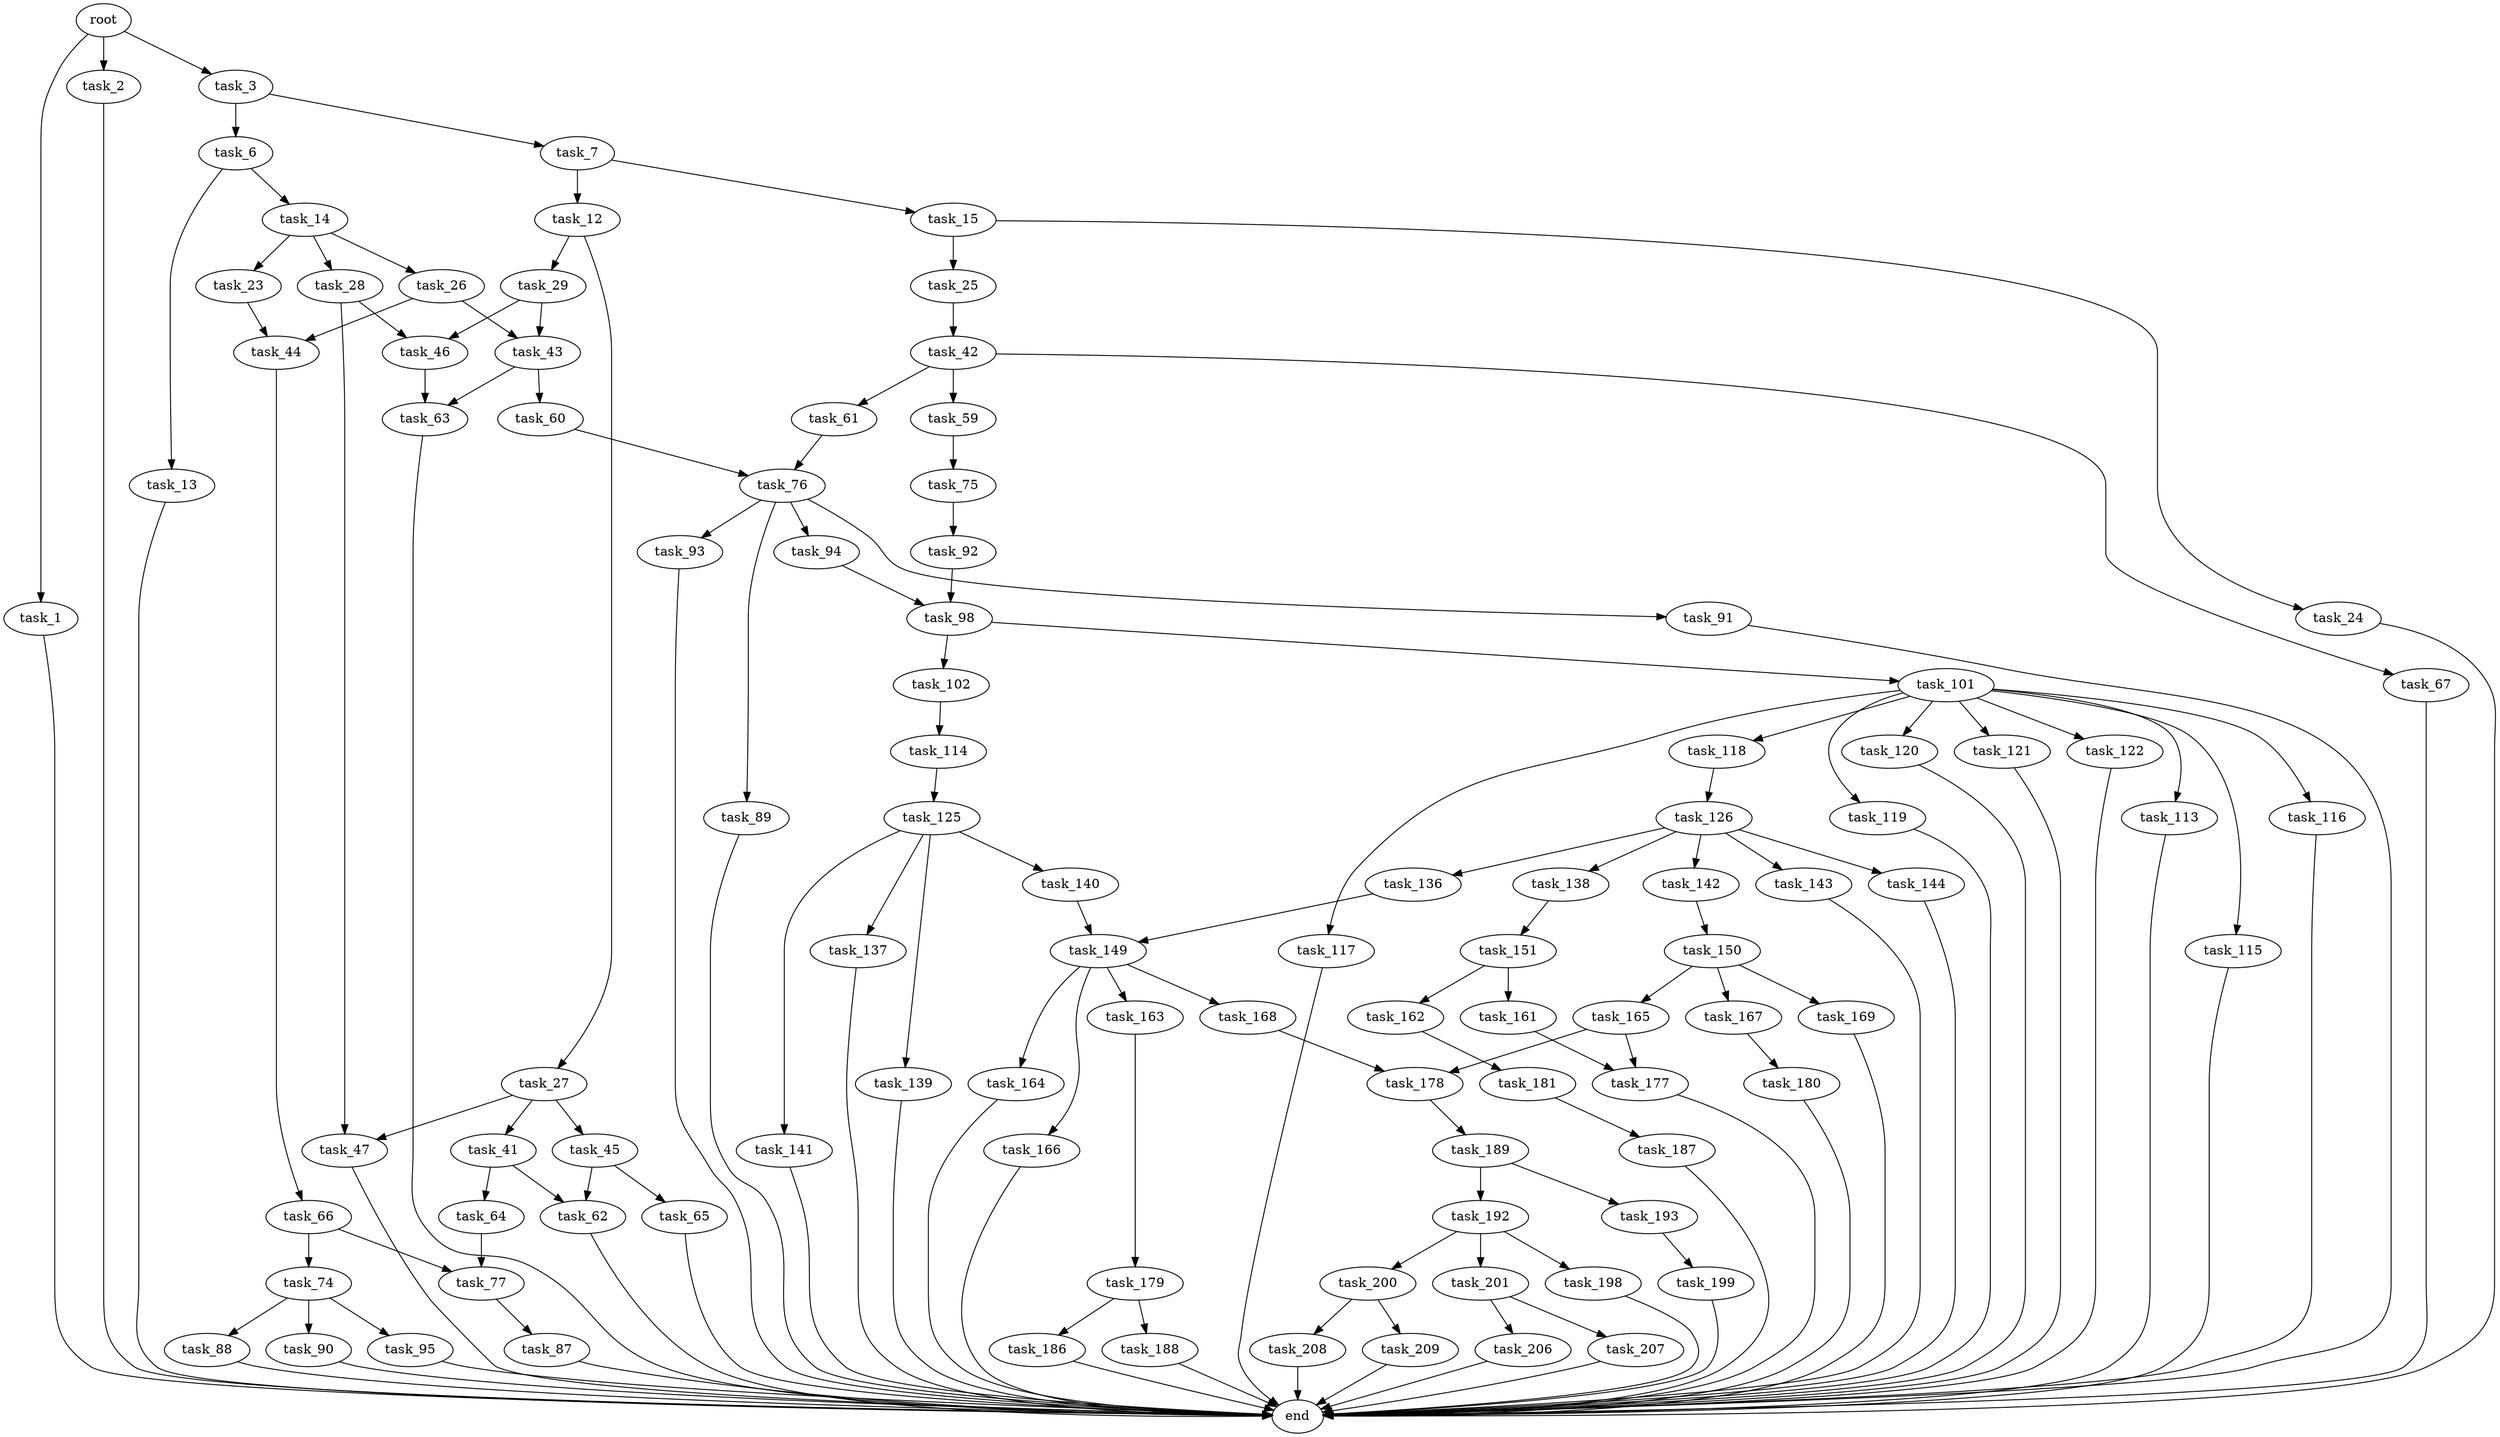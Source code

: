 digraph G {
  root [size="0.000000"];
  task_1 [size="294385677872.000000"];
  task_2 [size="8589934592.000000"];
  task_3 [size="549755813888.000000"];
  end [size="0.000000"];
  task_6 [size="423355951522.000000"];
  task_7 [size="7789387578.000000"];
  task_13 [size="365920789128.000000"];
  task_14 [size="11676488990.000000"];
  task_12 [size="1073741824000.000000"];
  task_15 [size="113923256520.000000"];
  task_27 [size="578347345778.000000"];
  task_29 [size="239175640216.000000"];
  task_23 [size="805350021216.000000"];
  task_26 [size="782757789696.000000"];
  task_28 [size="2086684894.000000"];
  task_24 [size="8589934592.000000"];
  task_25 [size="543510307441.000000"];
  task_44 [size="3355696875.000000"];
  task_42 [size="31763066410.000000"];
  task_43 [size="148965077964.000000"];
  task_41 [size="7246178756.000000"];
  task_45 [size="549755813888.000000"];
  task_47 [size="2090393016.000000"];
  task_46 [size="1231480324403.000000"];
  task_62 [size="549755813888.000000"];
  task_64 [size="205084078274.000000"];
  task_59 [size="368293445632.000000"];
  task_61 [size="22259602090.000000"];
  task_67 [size="28991029248.000000"];
  task_60 [size="454693509342.000000"];
  task_63 [size="323799272343.000000"];
  task_66 [size="1073741824000.000000"];
  task_65 [size="15295542423.000000"];
  task_75 [size="1073741824000.000000"];
  task_76 [size="38852342578.000000"];
  task_77 [size="42631286877.000000"];
  task_74 [size="18816309101.000000"];
  task_88 [size="549755813888.000000"];
  task_90 [size="23788282338.000000"];
  task_95 [size="8589934592.000000"];
  task_92 [size="307232654464.000000"];
  task_89 [size="1165885359655.000000"];
  task_91 [size="9809792114.000000"];
  task_93 [size="782757789696.000000"];
  task_94 [size="2686943995.000000"];
  task_87 [size="8217371880.000000"];
  task_98 [size="782757789696.000000"];
  task_101 [size="1073741824000.000000"];
  task_102 [size="16270751214.000000"];
  task_113 [size="368293445632.000000"];
  task_115 [size="1073741824000.000000"];
  task_116 [size="1799881996.000000"];
  task_117 [size="368293445632.000000"];
  task_118 [size="2566358437.000000"];
  task_119 [size="30336028006.000000"];
  task_120 [size="549755813888.000000"];
  task_121 [size="299325442041.000000"];
  task_122 [size="28991029248.000000"];
  task_114 [size="812682610349.000000"];
  task_125 [size="14473407890.000000"];
  task_126 [size="287256635187.000000"];
  task_137 [size="3194662198.000000"];
  task_139 [size="368293445632.000000"];
  task_140 [size="8589934592.000000"];
  task_141 [size="782757789696.000000"];
  task_136 [size="231928233984.000000"];
  task_138 [size="87409429071.000000"];
  task_142 [size="480441673432.000000"];
  task_143 [size="71928154812.000000"];
  task_144 [size="28991029248.000000"];
  task_149 [size="4387038142.000000"];
  task_151 [size="37960808978.000000"];
  task_150 [size="42430480200.000000"];
  task_163 [size="24863152814.000000"];
  task_164 [size="103552735817.000000"];
  task_166 [size="571860641274.000000"];
  task_168 [size="47620916702.000000"];
  task_165 [size="25139597819.000000"];
  task_167 [size="68719476736.000000"];
  task_169 [size="368293445632.000000"];
  task_161 [size="134217728000.000000"];
  task_162 [size="368293445632.000000"];
  task_177 [size="257419825389.000000"];
  task_181 [size="1523539826.000000"];
  task_179 [size="368293445632.000000"];
  task_178 [size="2684483147.000000"];
  task_180 [size="49430415175.000000"];
  task_189 [size="5904569532.000000"];
  task_186 [size="20086071396.000000"];
  task_188 [size="856112911.000000"];
  task_187 [size="3161144931.000000"];
  task_192 [size="28991029248.000000"];
  task_193 [size="782757789696.000000"];
  task_198 [size="368293445632.000000"];
  task_200 [size="68719476736.000000"];
  task_201 [size="38570047695.000000"];
  task_199 [size="134217728000.000000"];
  task_208 [size="4945703340.000000"];
  task_209 [size="16163676627.000000"];
  task_206 [size="782757789696.000000"];
  task_207 [size="1125197370.000000"];

  root -> task_1 [size="1.000000"];
  root -> task_2 [size="1.000000"];
  root -> task_3 [size="1.000000"];
  task_1 -> end [size="1.000000"];
  task_2 -> end [size="1.000000"];
  task_3 -> task_6 [size="536870912.000000"];
  task_3 -> task_7 [size="536870912.000000"];
  task_6 -> task_13 [size="301989888.000000"];
  task_6 -> task_14 [size="301989888.000000"];
  task_7 -> task_12 [size="838860800.000000"];
  task_7 -> task_15 [size="838860800.000000"];
  task_13 -> end [size="1.000000"];
  task_14 -> task_23 [size="679477248.000000"];
  task_14 -> task_26 [size="679477248.000000"];
  task_14 -> task_28 [size="679477248.000000"];
  task_12 -> task_27 [size="838860800.000000"];
  task_12 -> task_29 [size="838860800.000000"];
  task_15 -> task_24 [size="134217728.000000"];
  task_15 -> task_25 [size="134217728.000000"];
  task_27 -> task_41 [size="411041792.000000"];
  task_27 -> task_45 [size="411041792.000000"];
  task_27 -> task_47 [size="411041792.000000"];
  task_29 -> task_43 [size="209715200.000000"];
  task_29 -> task_46 [size="209715200.000000"];
  task_23 -> task_44 [size="536870912.000000"];
  task_26 -> task_43 [size="679477248.000000"];
  task_26 -> task_44 [size="679477248.000000"];
  task_28 -> task_46 [size="33554432.000000"];
  task_28 -> task_47 [size="33554432.000000"];
  task_24 -> end [size="1.000000"];
  task_25 -> task_42 [size="679477248.000000"];
  task_44 -> task_66 [size="75497472.000000"];
  task_42 -> task_59 [size="679477248.000000"];
  task_42 -> task_61 [size="679477248.000000"];
  task_42 -> task_67 [size="679477248.000000"];
  task_43 -> task_60 [size="134217728.000000"];
  task_43 -> task_63 [size="134217728.000000"];
  task_41 -> task_62 [size="134217728.000000"];
  task_41 -> task_64 [size="134217728.000000"];
  task_45 -> task_62 [size="536870912.000000"];
  task_45 -> task_65 [size="536870912.000000"];
  task_47 -> end [size="1.000000"];
  task_46 -> task_63 [size="838860800.000000"];
  task_62 -> end [size="1.000000"];
  task_64 -> task_77 [size="209715200.000000"];
  task_59 -> task_75 [size="411041792.000000"];
  task_61 -> task_76 [size="679477248.000000"];
  task_67 -> end [size="1.000000"];
  task_60 -> task_76 [size="838860800.000000"];
  task_63 -> end [size="1.000000"];
  task_66 -> task_74 [size="838860800.000000"];
  task_66 -> task_77 [size="838860800.000000"];
  task_65 -> end [size="1.000000"];
  task_75 -> task_92 [size="838860800.000000"];
  task_76 -> task_89 [size="838860800.000000"];
  task_76 -> task_91 [size="838860800.000000"];
  task_76 -> task_93 [size="838860800.000000"];
  task_76 -> task_94 [size="838860800.000000"];
  task_77 -> task_87 [size="33554432.000000"];
  task_74 -> task_88 [size="301989888.000000"];
  task_74 -> task_90 [size="301989888.000000"];
  task_74 -> task_95 [size="301989888.000000"];
  task_88 -> end [size="1.000000"];
  task_90 -> end [size="1.000000"];
  task_95 -> end [size="1.000000"];
  task_92 -> task_98 [size="411041792.000000"];
  task_89 -> end [size="1.000000"];
  task_91 -> end [size="1.000000"];
  task_93 -> end [size="1.000000"];
  task_94 -> task_98 [size="134217728.000000"];
  task_87 -> end [size="1.000000"];
  task_98 -> task_101 [size="679477248.000000"];
  task_98 -> task_102 [size="679477248.000000"];
  task_101 -> task_113 [size="838860800.000000"];
  task_101 -> task_115 [size="838860800.000000"];
  task_101 -> task_116 [size="838860800.000000"];
  task_101 -> task_117 [size="838860800.000000"];
  task_101 -> task_118 [size="838860800.000000"];
  task_101 -> task_119 [size="838860800.000000"];
  task_101 -> task_120 [size="838860800.000000"];
  task_101 -> task_121 [size="838860800.000000"];
  task_101 -> task_122 [size="838860800.000000"];
  task_102 -> task_114 [size="301989888.000000"];
  task_113 -> end [size="1.000000"];
  task_115 -> end [size="1.000000"];
  task_116 -> end [size="1.000000"];
  task_117 -> end [size="1.000000"];
  task_118 -> task_126 [size="209715200.000000"];
  task_119 -> end [size="1.000000"];
  task_120 -> end [size="1.000000"];
  task_121 -> end [size="1.000000"];
  task_122 -> end [size="1.000000"];
  task_114 -> task_125 [size="838860800.000000"];
  task_125 -> task_137 [size="536870912.000000"];
  task_125 -> task_139 [size="536870912.000000"];
  task_125 -> task_140 [size="536870912.000000"];
  task_125 -> task_141 [size="536870912.000000"];
  task_126 -> task_136 [size="838860800.000000"];
  task_126 -> task_138 [size="838860800.000000"];
  task_126 -> task_142 [size="838860800.000000"];
  task_126 -> task_143 [size="838860800.000000"];
  task_126 -> task_144 [size="838860800.000000"];
  task_137 -> end [size="1.000000"];
  task_139 -> end [size="1.000000"];
  task_140 -> task_149 [size="33554432.000000"];
  task_141 -> end [size="1.000000"];
  task_136 -> task_149 [size="301989888.000000"];
  task_138 -> task_151 [size="75497472.000000"];
  task_142 -> task_150 [size="301989888.000000"];
  task_143 -> end [size="1.000000"];
  task_144 -> end [size="1.000000"];
  task_149 -> task_163 [size="75497472.000000"];
  task_149 -> task_164 [size="75497472.000000"];
  task_149 -> task_166 [size="75497472.000000"];
  task_149 -> task_168 [size="75497472.000000"];
  task_151 -> task_161 [size="679477248.000000"];
  task_151 -> task_162 [size="679477248.000000"];
  task_150 -> task_165 [size="134217728.000000"];
  task_150 -> task_167 [size="134217728.000000"];
  task_150 -> task_169 [size="134217728.000000"];
  task_163 -> task_179 [size="679477248.000000"];
  task_164 -> end [size="1.000000"];
  task_166 -> end [size="1.000000"];
  task_168 -> task_178 [size="75497472.000000"];
  task_165 -> task_177 [size="411041792.000000"];
  task_165 -> task_178 [size="411041792.000000"];
  task_167 -> task_180 [size="134217728.000000"];
  task_169 -> end [size="1.000000"];
  task_161 -> task_177 [size="209715200.000000"];
  task_162 -> task_181 [size="411041792.000000"];
  task_177 -> end [size="1.000000"];
  task_181 -> task_187 [size="33554432.000000"];
  task_179 -> task_186 [size="411041792.000000"];
  task_179 -> task_188 [size="411041792.000000"];
  task_178 -> task_189 [size="209715200.000000"];
  task_180 -> end [size="1.000000"];
  task_189 -> task_192 [size="134217728.000000"];
  task_189 -> task_193 [size="134217728.000000"];
  task_186 -> end [size="1.000000"];
  task_188 -> end [size="1.000000"];
  task_187 -> end [size="1.000000"];
  task_192 -> task_198 [size="75497472.000000"];
  task_192 -> task_200 [size="75497472.000000"];
  task_192 -> task_201 [size="75497472.000000"];
  task_193 -> task_199 [size="679477248.000000"];
  task_198 -> end [size="1.000000"];
  task_200 -> task_208 [size="134217728.000000"];
  task_200 -> task_209 [size="134217728.000000"];
  task_201 -> task_206 [size="33554432.000000"];
  task_201 -> task_207 [size="33554432.000000"];
  task_199 -> end [size="1.000000"];
  task_208 -> end [size="1.000000"];
  task_209 -> end [size="1.000000"];
  task_206 -> end [size="1.000000"];
  task_207 -> end [size="1.000000"];
}

